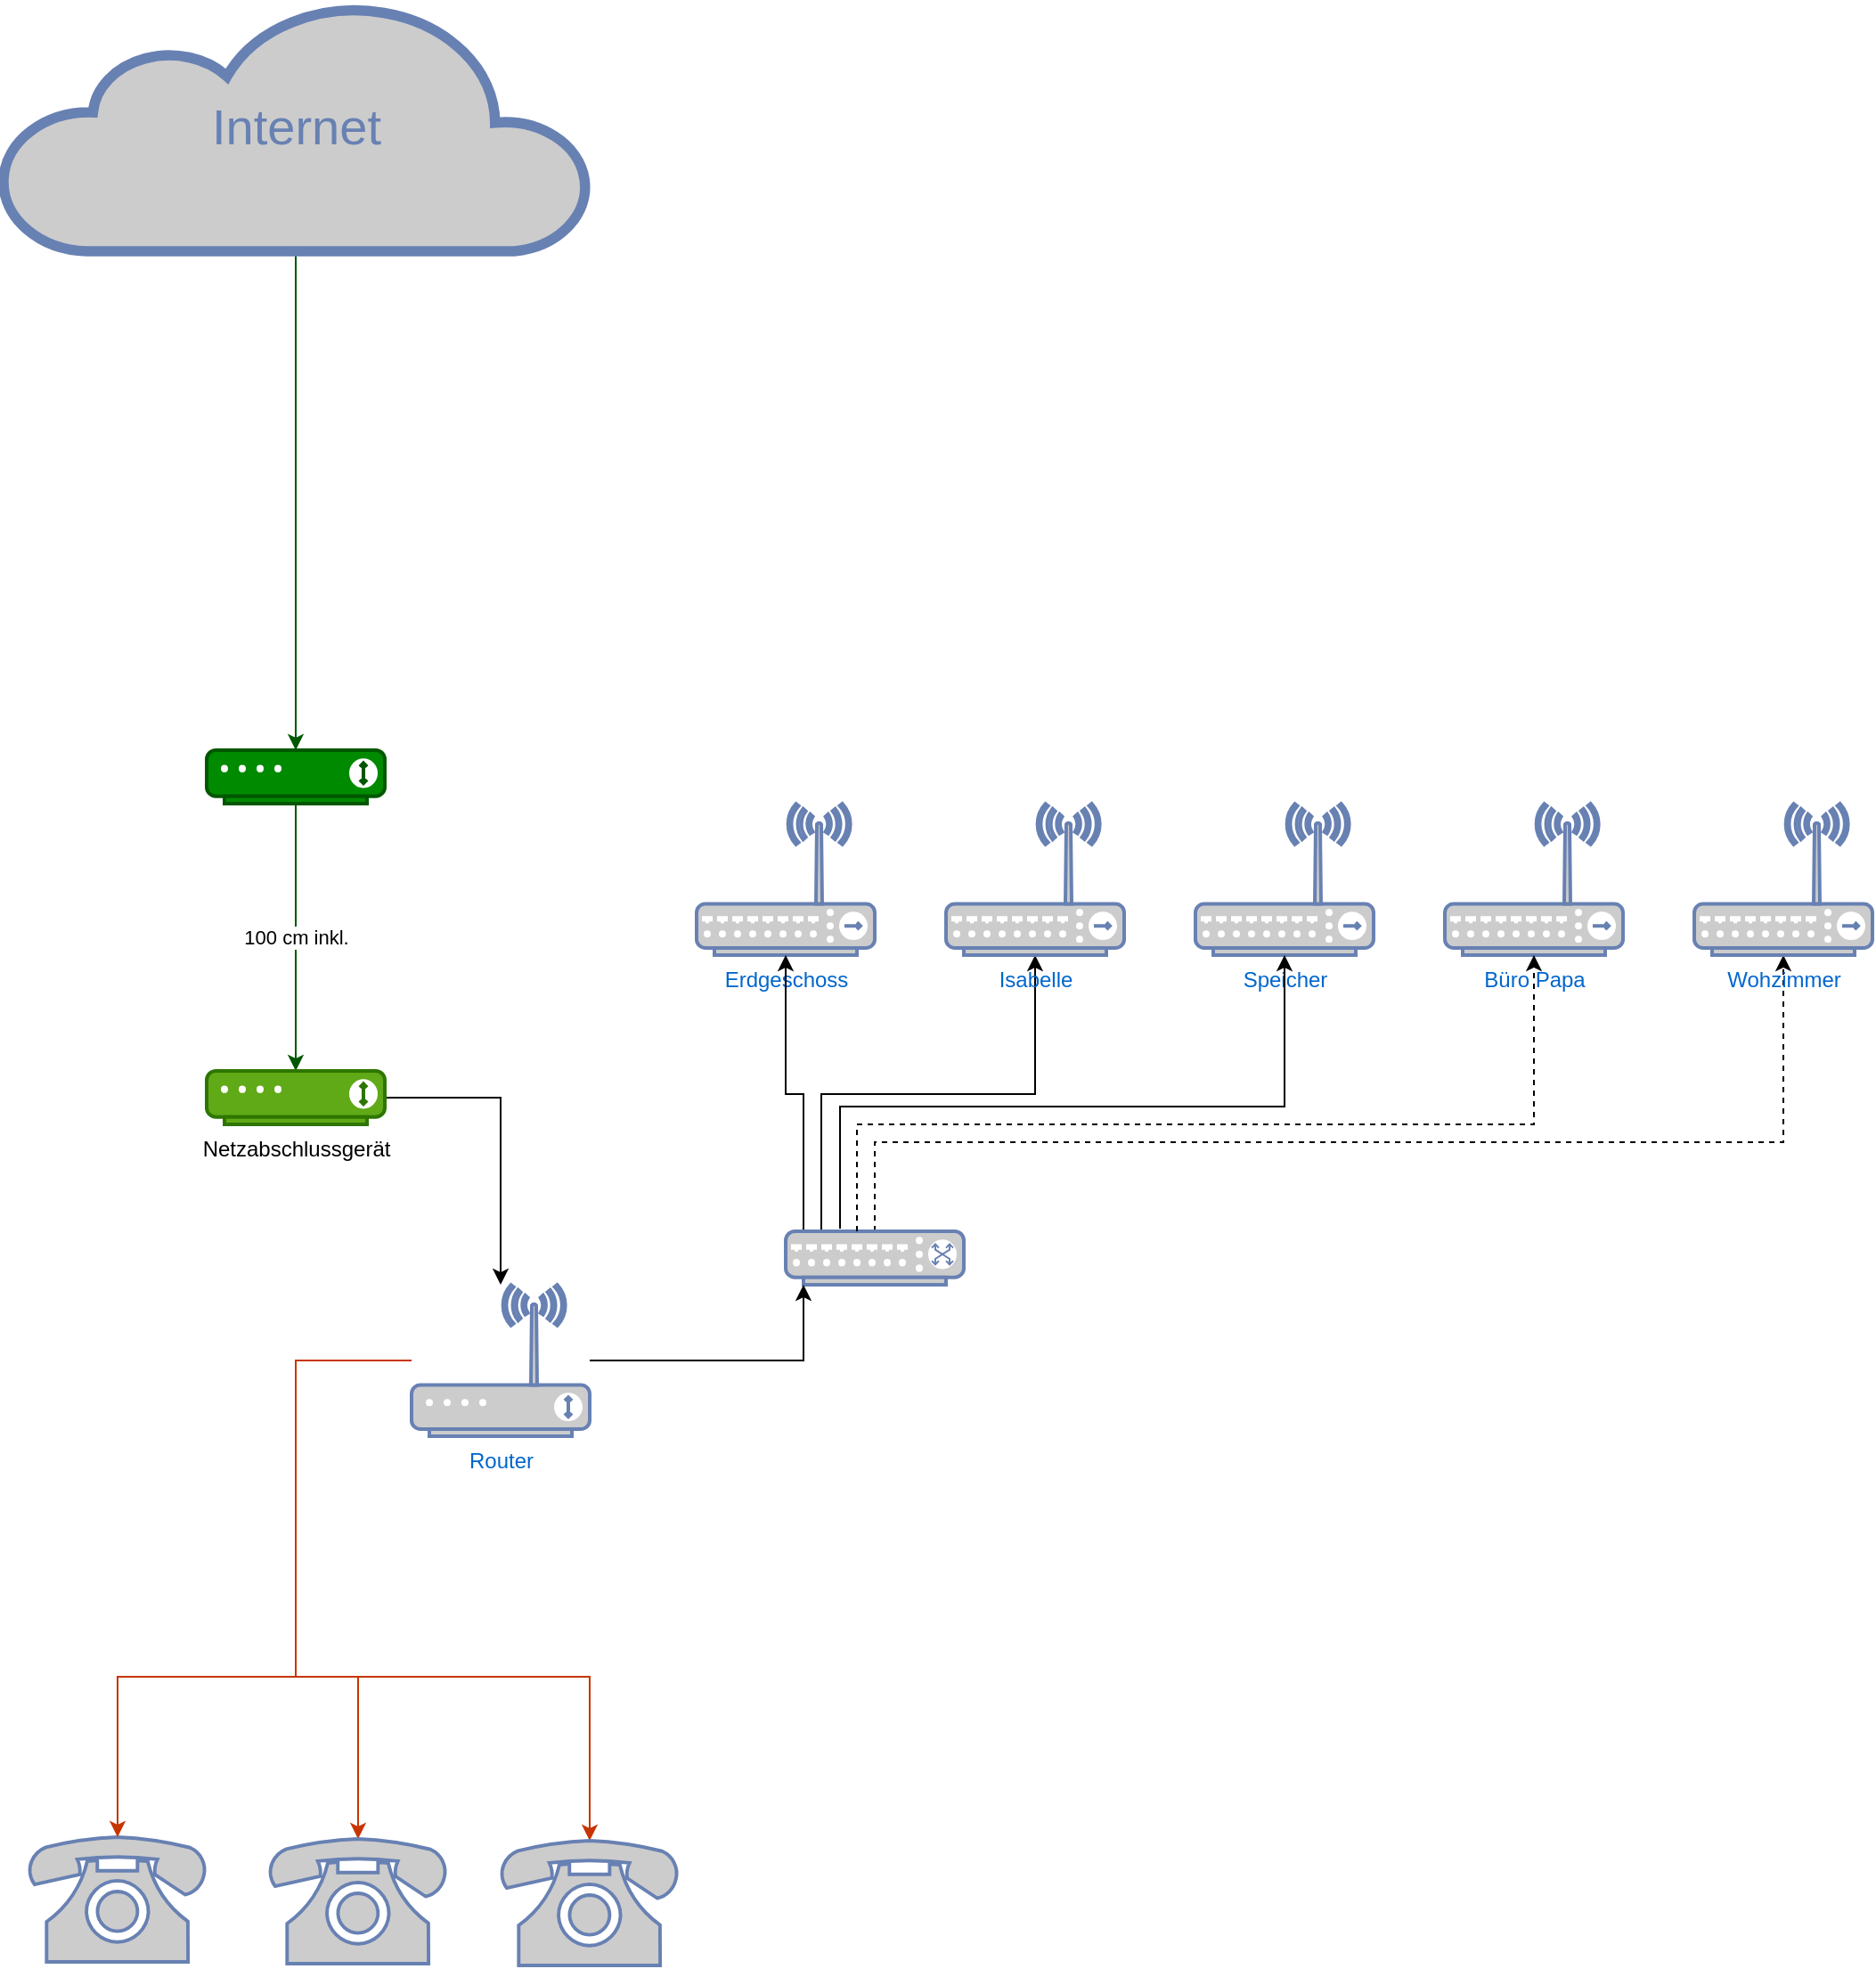 <mxfile version="26.2.13">
  <diagram name="Page-1" id="bfe91b75-5d2c-26a0-9c1d-138518896778">
    <mxGraphModel dx="1181" dy="1805" grid="1" gridSize="10" guides="1" tooltips="1" connect="1" arrows="1" fold="1" page="1" pageScale="1" pageWidth="1100" pageHeight="850" background="none" math="0" shadow="0">
      <root>
        <mxCell id="0" />
        <mxCell id="1" parent="0" />
        <mxCell id="lo1PxwJKc9zH5wvfJeO0-3" style="edgeStyle=orthogonalEdgeStyle;rounded=0;orthogonalLoop=1;jettySize=auto;html=1;fillColor=#008a00;strokeColor=#005700;" edge="1" parent="1" source="7c3789c024ecab99-53" target="lo1PxwJKc9zH5wvfJeO0-1">
          <mxGeometry relative="1" as="geometry" />
        </mxCell>
        <mxCell id="7c3789c024ecab99-53" value="Internet" style="html=1;fillColor=#CCCCCC;strokeColor=#6881B3;gradientColor=none;gradientDirection=north;strokeWidth=2;shape=mxgraph.networks.cloud;fontColor=#6881B3;rounded=0;shadow=0;comic=0;align=center;fontSize=28;" parent="1" vertex="1">
          <mxGeometry x="70" y="-10" width="330" height="140" as="geometry" />
        </mxCell>
        <mxCell id="lo1PxwJKc9zH5wvfJeO0-4" value="100 cm inkl." style="edgeStyle=orthogonalEdgeStyle;rounded=0;orthogonalLoop=1;jettySize=auto;html=1;fillColor=#008a00;strokeColor=#005700;" edge="1" parent="1" source="lo1PxwJKc9zH5wvfJeO0-1" target="lo1PxwJKc9zH5wvfJeO0-2">
          <mxGeometry relative="1" as="geometry" />
        </mxCell>
        <mxCell id="lo1PxwJKc9zH5wvfJeO0-1" value="&lt;span style=&quot;color: light-dark(transparent, rgb(254, 254, 254));&quot;&gt;Glasfaserübergabepunkt&lt;/span&gt;" style="verticalAlign=top;verticalLabelPosition=bottom;labelPosition=center;align=center;html=1;outlineConnect=0;gradientDirection=north;strokeWidth=2;shape=mxgraph.networks.modem;fillColor=#008a00;fontColor=#ffffff;strokeColor=#005700;" vertex="1" parent="1">
          <mxGeometry x="185" y="410" width="100" height="30" as="geometry" />
        </mxCell>
        <mxCell id="lo1PxwJKc9zH5wvfJeO0-21" style="edgeStyle=orthogonalEdgeStyle;rounded=0;orthogonalLoop=1;jettySize=auto;html=1;" edge="1" parent="1" source="lo1PxwJKc9zH5wvfJeO0-2" target="lo1PxwJKc9zH5wvfJeO0-9">
          <mxGeometry relative="1" as="geometry" />
        </mxCell>
        <mxCell id="lo1PxwJKc9zH5wvfJeO0-2" value="&lt;span style=&quot;color: light-dark(rgb(0, 0, 0), rgb(255, 255, 255));&quot;&gt;Netzabschlussgerät&lt;/span&gt;&lt;br&gt;&lt;div&gt;&lt;br&gt;&lt;/div&gt;&lt;div&gt;BR&lt;/div&gt;&lt;div&gt;&lt;br&gt;Bra&lt;/div&gt;" style="fontColor=#ffffff;verticalAlign=top;verticalLabelPosition=bottom;labelPosition=center;align=center;html=1;outlineConnect=0;fillColor=#60a917;strokeColor=#2D7600;gradientDirection=north;strokeWidth=2;shape=mxgraph.networks.modem;" vertex="1" parent="1">
          <mxGeometry x="185" y="590" width="100" height="30" as="geometry" />
        </mxCell>
        <mxCell id="lo1PxwJKc9zH5wvfJeO0-15" style="edgeStyle=orthogonalEdgeStyle;rounded=0;orthogonalLoop=1;jettySize=auto;html=1;fillColor=#fa6800;strokeColor=#C73500;" edge="1" parent="1" source="lo1PxwJKc9zH5wvfJeO0-9" target="lo1PxwJKc9zH5wvfJeO0-12">
          <mxGeometry relative="1" as="geometry">
            <Array as="points">
              <mxPoint x="235" y="930" />
              <mxPoint x="270" y="930" />
            </Array>
          </mxGeometry>
        </mxCell>
        <mxCell id="lo1PxwJKc9zH5wvfJeO0-16" style="edgeStyle=orthogonalEdgeStyle;rounded=0;orthogonalLoop=1;jettySize=auto;html=1;fillColor=#fa6800;strokeColor=#C73500;" edge="1" parent="1" target="lo1PxwJKc9zH5wvfJeO0-13">
          <mxGeometry relative="1" as="geometry">
            <mxPoint x="235" y="840" as="sourcePoint" />
            <Array as="points">
              <mxPoint x="235" y="930" />
              <mxPoint x="400" y="930" />
            </Array>
          </mxGeometry>
        </mxCell>
        <mxCell id="lo1PxwJKc9zH5wvfJeO0-9" value="Router" style="fontColor=#0066CC;verticalAlign=top;verticalLabelPosition=bottom;labelPosition=center;align=center;html=1;outlineConnect=0;fillColor=#CCCCCC;strokeColor=#6881B3;gradientColor=none;gradientDirection=north;strokeWidth=2;shape=mxgraph.networks.wireless_modem;" vertex="1" parent="1">
          <mxGeometry x="300" y="710" width="100" height="85" as="geometry" />
        </mxCell>
        <mxCell id="lo1PxwJKc9zH5wvfJeO0-10" value="Erdgeschoss" style="fontColor=#0066CC;verticalAlign=top;verticalLabelPosition=bottom;labelPosition=center;align=center;html=1;outlineConnect=0;fillColor=#CCCCCC;strokeColor=#6881B3;gradientColor=none;gradientDirection=north;strokeWidth=2;shape=mxgraph.networks.wireless_hub;" vertex="1" parent="1">
          <mxGeometry x="460" y="440" width="100" height="85" as="geometry" />
        </mxCell>
        <mxCell id="lo1PxwJKc9zH5wvfJeO0-11" value="" style="fontColor=#0066CC;verticalAlign=top;verticalLabelPosition=bottom;labelPosition=center;align=center;html=1;outlineConnect=0;fillColor=#CCCCCC;strokeColor=#6881B3;gradientColor=none;gradientDirection=north;strokeWidth=2;shape=mxgraph.networks.phone_1;" vertex="1" parent="1">
          <mxGeometry x="85" y="1020" width="100" height="70" as="geometry" />
        </mxCell>
        <mxCell id="lo1PxwJKc9zH5wvfJeO0-12" value="" style="fontColor=#0066CC;verticalAlign=top;verticalLabelPosition=bottom;labelPosition=center;align=center;html=1;outlineConnect=0;fillColor=#CCCCCC;strokeColor=#6881B3;gradientColor=none;gradientDirection=north;strokeWidth=2;shape=mxgraph.networks.phone_1;" vertex="1" parent="1">
          <mxGeometry x="220" y="1021" width="100" height="70" as="geometry" />
        </mxCell>
        <mxCell id="lo1PxwJKc9zH5wvfJeO0-13" value="" style="fontColor=#0066CC;verticalAlign=top;verticalLabelPosition=bottom;labelPosition=center;align=center;html=1;outlineConnect=0;fillColor=#CCCCCC;strokeColor=#6881B3;gradientColor=none;gradientDirection=north;strokeWidth=2;shape=mxgraph.networks.phone_1;" vertex="1" parent="1">
          <mxGeometry x="350" y="1022" width="100" height="70" as="geometry" />
        </mxCell>
        <mxCell id="lo1PxwJKc9zH5wvfJeO0-14" style="edgeStyle=orthogonalEdgeStyle;rounded=0;orthogonalLoop=1;jettySize=auto;html=1;entryX=0.5;entryY=0;entryDx=0;entryDy=0;entryPerimeter=0;fillColor=#fa6800;strokeColor=#C73500;" edge="1" parent="1" source="lo1PxwJKc9zH5wvfJeO0-9" target="lo1PxwJKc9zH5wvfJeO0-11">
          <mxGeometry relative="1" as="geometry">
            <Array as="points">
              <mxPoint x="235" y="930" />
              <mxPoint x="135" y="930" />
            </Array>
          </mxGeometry>
        </mxCell>
        <mxCell id="lo1PxwJKc9zH5wvfJeO0-25" style="edgeStyle=orthogonalEdgeStyle;rounded=0;orthogonalLoop=1;jettySize=auto;html=1;" edge="1" parent="1" source="lo1PxwJKc9zH5wvfJeO0-19" target="lo1PxwJKc9zH5wvfJeO0-10">
          <mxGeometry relative="1" as="geometry">
            <Array as="points">
              <mxPoint x="520" y="603" />
              <mxPoint x="510" y="603" />
            </Array>
          </mxGeometry>
        </mxCell>
        <mxCell id="lo1PxwJKc9zH5wvfJeO0-26" style="edgeStyle=orthogonalEdgeStyle;rounded=0;orthogonalLoop=1;jettySize=auto;html=1;" edge="1" parent="1" source="lo1PxwJKc9zH5wvfJeO0-19" target="lo1PxwJKc9zH5wvfJeO0-22">
          <mxGeometry relative="1" as="geometry">
            <Array as="points">
              <mxPoint x="530" y="603" />
              <mxPoint x="650" y="603" />
            </Array>
          </mxGeometry>
        </mxCell>
        <mxCell id="lo1PxwJKc9zH5wvfJeO0-31" style="edgeStyle=orthogonalEdgeStyle;rounded=0;orthogonalLoop=1;jettySize=auto;html=1;exitX=0.5;exitY=0;exitDx=0;exitDy=0;exitPerimeter=0;dashed=1;" edge="1" parent="1" source="lo1PxwJKc9zH5wvfJeO0-19" target="lo1PxwJKc9zH5wvfJeO0-30">
          <mxGeometry relative="1" as="geometry">
            <Array as="points">
              <mxPoint x="560" y="630" />
              <mxPoint x="1070" y="630" />
            </Array>
          </mxGeometry>
        </mxCell>
        <mxCell id="lo1PxwJKc9zH5wvfJeO0-19" value="" style="fontColor=#0066CC;verticalAlign=top;verticalLabelPosition=bottom;labelPosition=center;align=center;html=1;outlineConnect=0;fillColor=#CCCCCC;strokeColor=#6881B3;gradientColor=none;gradientDirection=north;strokeWidth=2;shape=mxgraph.networks.switch;" vertex="1" parent="1">
          <mxGeometry x="510" y="680" width="100" height="30" as="geometry" />
        </mxCell>
        <mxCell id="lo1PxwJKc9zH5wvfJeO0-20" style="edgeStyle=orthogonalEdgeStyle;rounded=0;orthogonalLoop=1;jettySize=auto;html=1;entryX=0.1;entryY=1;entryDx=0;entryDy=0;entryPerimeter=0;" edge="1" parent="1" source="lo1PxwJKc9zH5wvfJeO0-9" target="lo1PxwJKc9zH5wvfJeO0-19">
          <mxGeometry relative="1" as="geometry" />
        </mxCell>
        <mxCell id="lo1PxwJKc9zH5wvfJeO0-22" value="Isabelle" style="fontColor=#0066CC;verticalAlign=top;verticalLabelPosition=bottom;labelPosition=center;align=center;html=1;outlineConnect=0;fillColor=#CCCCCC;strokeColor=#6881B3;gradientColor=none;gradientDirection=north;strokeWidth=2;shape=mxgraph.networks.wireless_hub;" vertex="1" parent="1">
          <mxGeometry x="600" y="440" width="100" height="85" as="geometry" />
        </mxCell>
        <mxCell id="lo1PxwJKc9zH5wvfJeO0-23" value="Speicher" style="fontColor=#0066CC;verticalAlign=top;verticalLabelPosition=bottom;labelPosition=center;align=center;html=1;outlineConnect=0;fillColor=#CCCCCC;strokeColor=#6881B3;gradientColor=none;gradientDirection=north;strokeWidth=2;shape=mxgraph.networks.wireless_hub;" vertex="1" parent="1">
          <mxGeometry x="740" y="440" width="100" height="85" as="geometry" />
        </mxCell>
        <mxCell id="lo1PxwJKc9zH5wvfJeO0-27" style="edgeStyle=orthogonalEdgeStyle;rounded=0;orthogonalLoop=1;jettySize=auto;html=1;exitX=0.305;exitY=-0.05;exitDx=0;exitDy=0;exitPerimeter=0;" edge="1" parent="1" source="lo1PxwJKc9zH5wvfJeO0-19" target="lo1PxwJKc9zH5wvfJeO0-23">
          <mxGeometry relative="1" as="geometry">
            <mxPoint x="600" y="620" as="sourcePoint" />
            <mxPoint x="790" y="550" as="targetPoint" />
            <Array as="points">
              <mxPoint x="541" y="610" />
              <mxPoint x="790" y="610" />
            </Array>
          </mxGeometry>
        </mxCell>
        <mxCell id="lo1PxwJKc9zH5wvfJeO0-28" value="Büro Papa" style="fontColor=#0066CC;verticalAlign=top;verticalLabelPosition=bottom;labelPosition=center;align=center;html=1;outlineConnect=0;fillColor=#CCCCCC;strokeColor=#6881B3;gradientColor=none;gradientDirection=north;strokeWidth=2;shape=mxgraph.networks.wireless_hub;" vertex="1" parent="1">
          <mxGeometry x="880" y="440" width="100" height="85" as="geometry" />
        </mxCell>
        <mxCell id="lo1PxwJKc9zH5wvfJeO0-29" style="edgeStyle=orthogonalEdgeStyle;rounded=0;orthogonalLoop=1;jettySize=auto;html=1;entryX=0.5;entryY=1;entryDx=0;entryDy=0;entryPerimeter=0;dashed=1;" edge="1" parent="1" source="lo1PxwJKc9zH5wvfJeO0-19" target="lo1PxwJKc9zH5wvfJeO0-28">
          <mxGeometry relative="1" as="geometry">
            <Array as="points">
              <mxPoint x="550" y="620" />
              <mxPoint x="930" y="620" />
            </Array>
          </mxGeometry>
        </mxCell>
        <mxCell id="lo1PxwJKc9zH5wvfJeO0-30" value="Wohzimmer" style="fontColor=#0066CC;verticalAlign=top;verticalLabelPosition=bottom;labelPosition=center;align=center;html=1;outlineConnect=0;fillColor=#CCCCCC;strokeColor=#6881B3;gradientColor=none;gradientDirection=north;strokeWidth=2;shape=mxgraph.networks.wireless_hub;" vertex="1" parent="1">
          <mxGeometry x="1020" y="440" width="100" height="85" as="geometry" />
        </mxCell>
      </root>
    </mxGraphModel>
  </diagram>
</mxfile>
